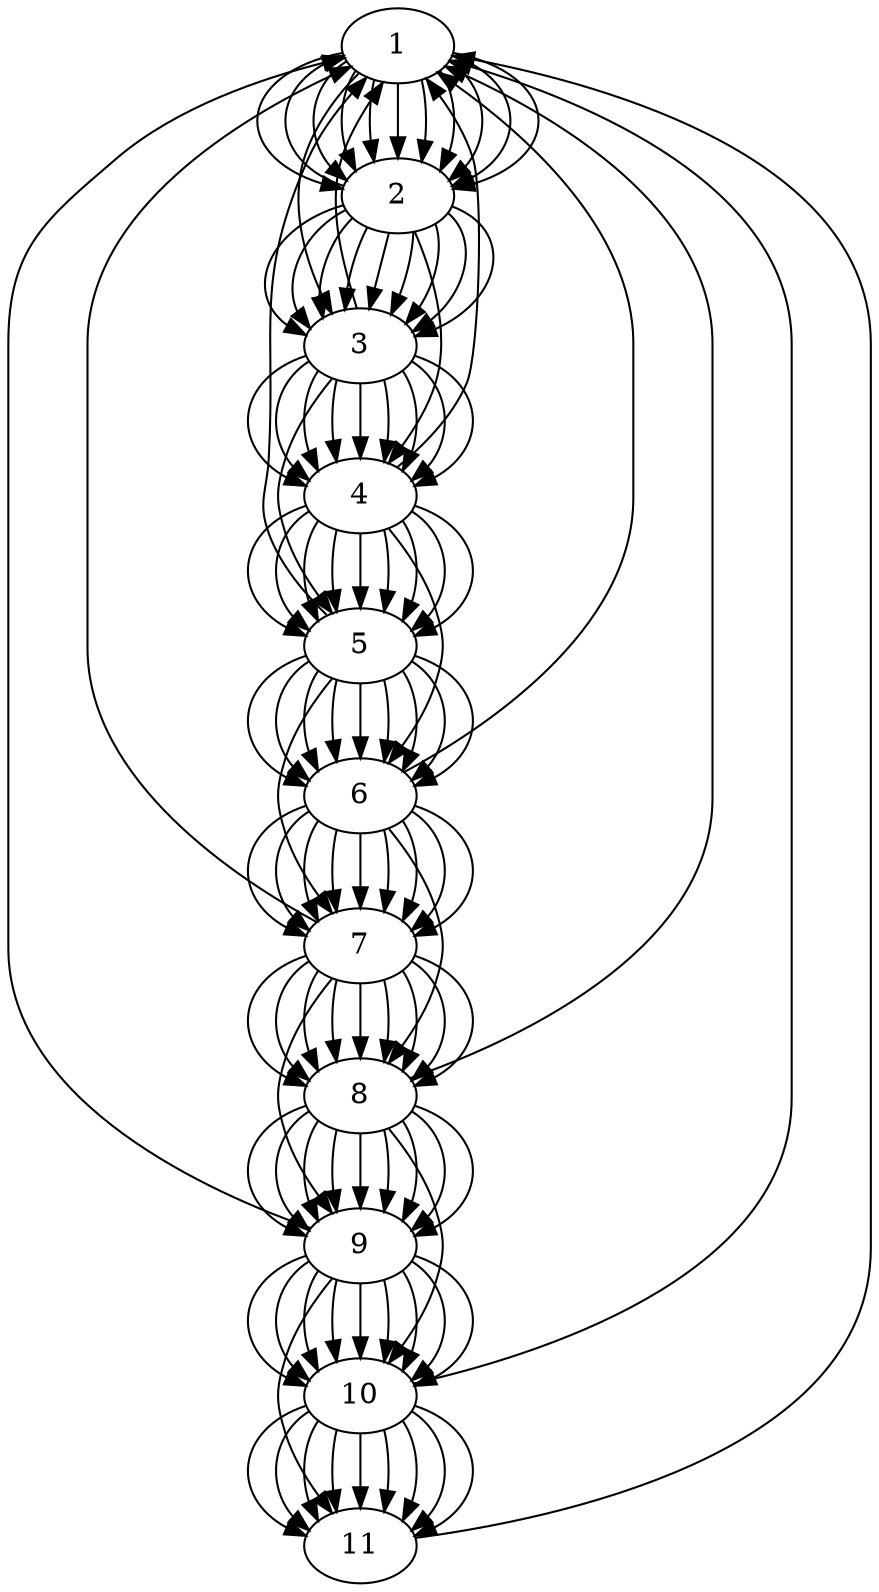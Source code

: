 digraph G {
	1 -> 2 -> 3 -> 4 -> 5 -> 6 -> 7 -> 8 -> 9 -> 10 -> 11;
	2 -> 1 -> 3 -> 4 -> 5 -> 6 -> 7 -> 8 -> 9 -> 10 -> 11;
	3 -> 1 -> 2 -> 4 -> 5 -> 6 -> 7 -> 8 -> 9 -> 10 -> 11;
	4 -> 1 -> 2 -> 3 -> 5 -> 6 -> 7 -> 8 -> 9 -> 10 -> 11;
	5 -> 1 -> 2 -> 3 -> 4 -> 6 -> 7 -> 8 -> 9 -> 10 -> 11;
	6 -> 1 -> 2 -> 3 -> 4 -> 5 -> 7 -> 8 -> 9 -> 10 -> 11;
	7 -> 1 -> 2 -> 3 -> 4 -> 5 -> 6 -> 8 -> 9 -> 10 -> 11;
	8 -> 1 -> 2 -> 3 -> 4 -> 5 -> 6 -> 7 -> 9 -> 10 -> 11;
	9 -> 1 -> 2 -> 3 -> 4 -> 5 -> 6 -> 7 -> 8 -> 10 -> 11;
	10 -> 1 -> 2 -> 3 -> 4 -> 5 -> 6 -> 7 -> 8 -> 9 -> 11;
	11 -> 1 -> 2 -> 3 -> 4 -> 5 -> 6 -> 7 -> 8 -> 9 -> 10;
}